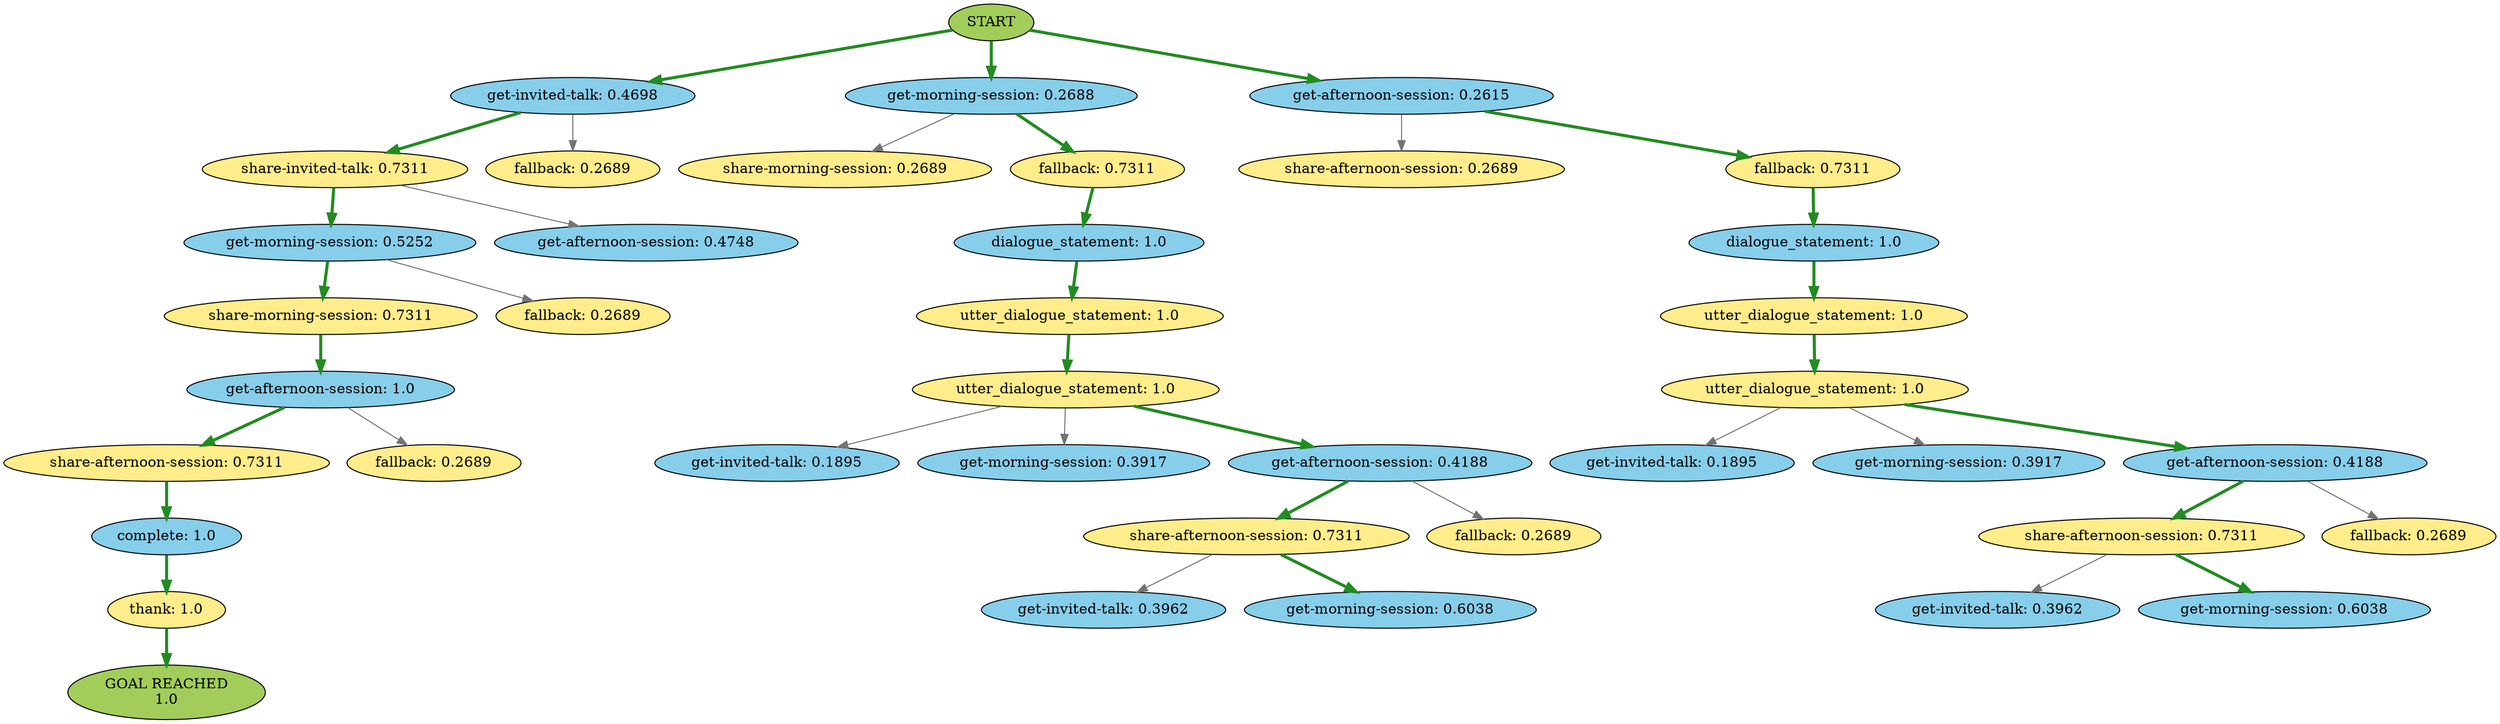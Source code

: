 strict digraph {
	0 [label=START fillcolor=darkolivegreen3 style=filled]
	1 [label="get-invited-talk: 0.4698" fillcolor=skyblue style=filled]
	0 -> 1 [color=forestgreen penwidth=3.0 style=dashed]
	2 [label="get-morning-session: 0.2688" fillcolor=skyblue style=filled]
	0 -> 2 [color=forestgreen penwidth=3.0 style=dashed]
	3 [label="get-afternoon-session: 0.2615" fillcolor=skyblue style=filled]
	0 -> 3 [color=forestgreen penwidth=3.0 style=dashed]
	4 [label="share-invited-talk: 0.7311" fillcolor=lightgoldenrod1 style=filled]
	1 -> 4 [color=forestgreen penwidth=3.0 style=dashed]
	5 [label="fallback: 0.2689" fillcolor=lightgoldenrod1 style=filled]
	1 -> 5 [color=grey45 penwidth=1.0 style=solid]
	6 [label="share-morning-session: 0.2689" fillcolor=lightgoldenrod1 style=filled]
	2 -> 6 [color=grey45 penwidth=1.0 style=solid]
	7 [label="fallback: 0.7311" fillcolor=lightgoldenrod1 style=filled]
	2 -> 7 [color=forestgreen penwidth=3.0 style=dashed]
	8 [label="share-afternoon-session: 0.2689" fillcolor=lightgoldenrod1 style=filled]
	3 -> 8 [color=grey45 penwidth=1.0 style=solid]
	9 [label="fallback: 0.7311" fillcolor=lightgoldenrod1 style=filled]
	3 -> 9 [color=forestgreen penwidth=3.0 style=dashed]
	10 [label="get-morning-session: 0.5252" fillcolor=skyblue style=filled]
	4 -> 10 [color=forestgreen penwidth=3.0 style=dashed]
	11 [label="get-afternoon-session: 0.4748" fillcolor=skyblue style=filled]
	4 -> 11 [color=grey45 penwidth=1.0 style=solid]
	12 [label="dialogue_statement: 1.0" fillcolor=skyblue style=filled]
	7 -> 12 [color=forestgreen penwidth=3.0 style=dashed]
	13 [label="dialogue_statement: 1.0" fillcolor=skyblue style=filled]
	9 -> 13 [color=forestgreen penwidth=3.0 style=dashed]
	14 [label="utter_dialogue_statement: 1.0" fillcolor=lightgoldenrod1 style=filled]
	12 -> 14 [color=forestgreen penwidth=3.0 style=dashed]
	15 [label="utter_dialogue_statement: 1.0" fillcolor=lightgoldenrod1 style=filled]
	13 -> 15 [color=forestgreen penwidth=3.0 style=dashed]
	16 [label="utter_dialogue_statement: 1.0" fillcolor=lightgoldenrod1 style=filled]
	14 -> 16 [color=forestgreen penwidth=3.0 style=dashed]
	17 [label="utter_dialogue_statement: 1.0" fillcolor=lightgoldenrod1 style=filled]
	15 -> 17 [color=forestgreen penwidth=3.0 style=dashed]
	18 [label="share-morning-session: 0.7311" fillcolor=lightgoldenrod1 style=filled]
	10 -> 18 [color=forestgreen penwidth=3.0 style=dashed]
	19 [label="fallback: 0.2689" fillcolor=lightgoldenrod1 style=filled]
	10 -> 19 [color=grey45 penwidth=1.0 style=solid]
	20 [label="get-invited-talk: 0.1895" fillcolor=skyblue style=filled]
	16 -> 20 [color=grey45 penwidth=1.0 style=solid]
	21 [label="get-morning-session: 0.3917" fillcolor=skyblue style=filled]
	16 -> 21 [color=grey45 penwidth=1.0 style=solid]
	22 [label="get-afternoon-session: 0.4188" fillcolor=skyblue style=filled]
	16 -> 22 [color=forestgreen penwidth=3.0 style=dashed]
	23 [label="get-invited-talk: 0.1895" fillcolor=skyblue style=filled]
	17 -> 23 [color=grey45 penwidth=1.0 style=solid]
	24 [label="get-morning-session: 0.3917" fillcolor=skyblue style=filled]
	17 -> 24 [color=grey45 penwidth=1.0 style=solid]
	25 [label="get-afternoon-session: 0.4188" fillcolor=skyblue style=filled]
	17 -> 25 [color=forestgreen penwidth=3.0 style=dashed]
	26 [label="get-afternoon-session: 1.0" fillcolor=skyblue style=filled]
	18 -> 26 [color=forestgreen penwidth=3.0 style=dashed]
	27 [label="share-afternoon-session: 0.7311" fillcolor=lightgoldenrod1 style=filled]
	26 -> 27 [color=forestgreen penwidth=3.0 style=dashed]
	28 [label="fallback: 0.2689" fillcolor=lightgoldenrod1 style=filled]
	26 -> 28 [color=grey45 penwidth=1.0 style=solid]
	29 [label="share-afternoon-session: 0.7311" fillcolor=lightgoldenrod1 style=filled]
	22 -> 29 [color=forestgreen penwidth=3.0 style=dashed]
	30 [label="fallback: 0.2689" fillcolor=lightgoldenrod1 style=filled]
	22 -> 30 [color=grey45 penwidth=1.0 style=solid]
	31 [label="share-afternoon-session: 0.7311" fillcolor=lightgoldenrod1 style=filled]
	25 -> 31 [color=forestgreen penwidth=3.0 style=dashed]
	32 [label="fallback: 0.2689" fillcolor=lightgoldenrod1 style=filled]
	25 -> 32 [color=grey45 penwidth=1.0 style=solid]
	33 [label="complete: 1.0" fillcolor=skyblue style=filled]
	27 -> 33 [color=forestgreen penwidth=3.0 style=dashed]
	34 [label="get-invited-talk: 0.3962" fillcolor=skyblue style=filled]
	29 -> 34 [color=grey45 penwidth=1.0 style=solid]
	35 [label="get-morning-session: 0.6038" fillcolor=skyblue style=filled]
	29 -> 35 [color=forestgreen penwidth=3.0 style=dashed]
	36 [label="get-invited-talk: 0.3962" fillcolor=skyblue style=filled]
	31 -> 36 [color=grey45 penwidth=1.0 style=solid]
	37 [label="get-morning-session: 0.6038" fillcolor=skyblue style=filled]
	31 -> 37 [color=forestgreen penwidth=3.0 style=dashed]
	38 [label="thank: 1.0" fillcolor=lightgoldenrod1 style=filled]
	33 -> 38 [color=forestgreen penwidth=3.0 style=dashed]
	39 [label="GOAL REACHED
1.0" fillcolor=darkolivegreen3 style=filled]
	38 -> 39 [color=forestgreen penwidth=3.0]
	0 -> 1 [style=solid]
	1 -> 4 [style=solid]
	4 -> 10 [style=solid]
	10 -> 18 [style=solid]
	18 -> 26 [style=solid]
	26 -> 27 [style=solid]
	27 -> 33 [style=solid]
	33 -> 38 [style=solid]
	0 -> 2 [style=solid]
	2 -> 7 [style=solid]
	7 -> 12 [style=solid]
	12 -> 14 [style=solid]
	14 -> 16 [style=solid]
	16 -> 22 [style=solid]
	22 -> 29 [style=solid]
	29 -> 35 [style=solid]
	0 -> 3 [style=solid]
	3 -> 9 [style=solid]
	9 -> 13 [style=solid]
	13 -> 15 [style=solid]
	15 -> 17 [style=solid]
	17 -> 25 [style=solid]
	25 -> 31 [style=solid]
	31 -> 37 [style=solid]
}

